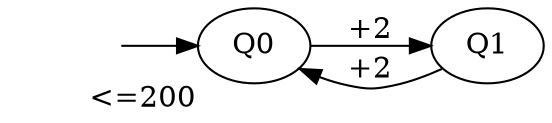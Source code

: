 digraph g {
    rankdir=LR;
    Qi[style=invis];
    Q0[xlabel="<=200"];
    Qi -> Q0;
    Q0 -> Q1[label="+2"];
    Q1 -> Q0[label="+2"];
}